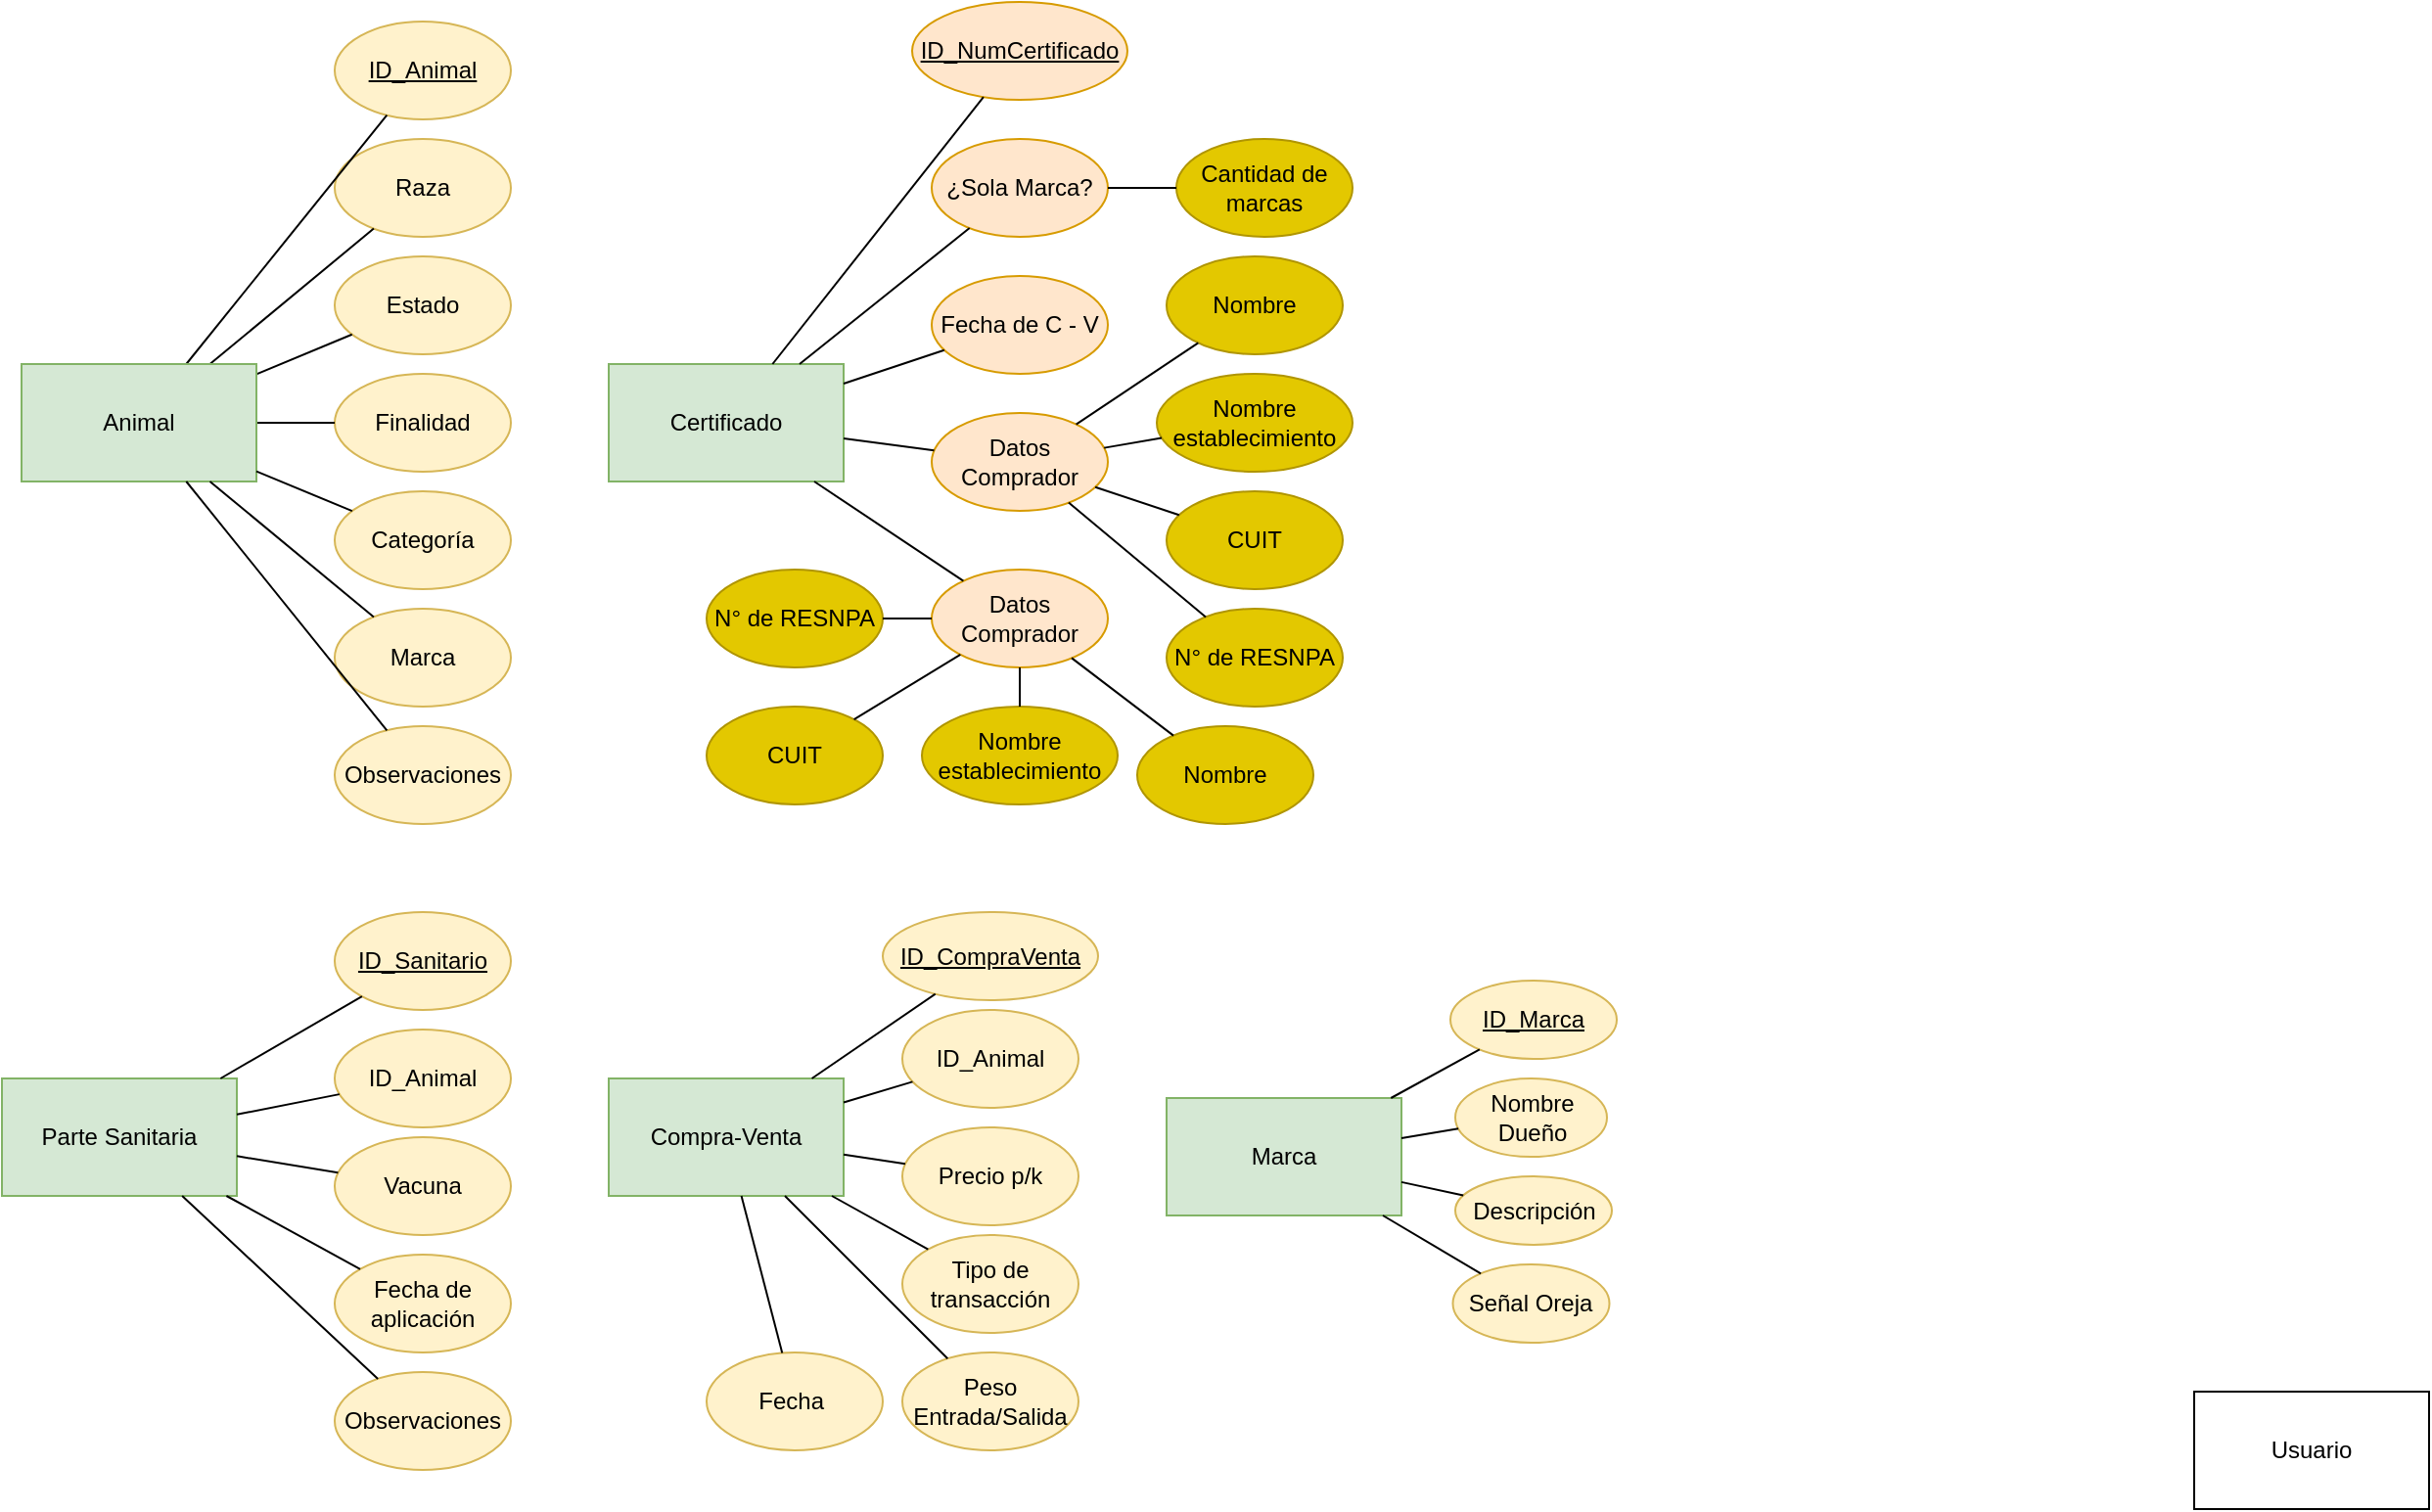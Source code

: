<mxfile version="24.7.8">
  <diagram name="Página-1" id="Rnzu8aQySrzMCnopDblt">
    <mxGraphModel dx="2514" dy="878" grid="1" gridSize="10" guides="1" tooltips="1" connect="1" arrows="1" fold="1" page="1" pageScale="1" pageWidth="827" pageHeight="1169" math="0" shadow="0">
      <root>
        <mxCell id="0" />
        <mxCell id="1" parent="0" />
        <mxCell id="jV7VLJfb-g1-34FlO3ka-1" value="Certificado" style="rounded=0;whiteSpace=wrap;html=1;fillColor=#d5e8d4;strokeColor=#82b366;" vertex="1" parent="1">
          <mxGeometry x="-260" y="275" width="120" height="60" as="geometry" />
        </mxCell>
        <mxCell id="jV7VLJfb-g1-34FlO3ka-2" value="Parte Sanitaria" style="rounded=0;whiteSpace=wrap;html=1;fillColor=#d5e8d4;strokeColor=#82b366;" vertex="1" parent="1">
          <mxGeometry x="-570" y="640" width="120" height="60" as="geometry" />
        </mxCell>
        <mxCell id="jV7VLJfb-g1-34FlO3ka-3" value="Usuario" style="rounded=0;whiteSpace=wrap;html=1;" vertex="1" parent="1">
          <mxGeometry x="550" y="800" width="120" height="60" as="geometry" />
        </mxCell>
        <mxCell id="jV7VLJfb-g1-34FlO3ka-4" value="Compra-Venta" style="rounded=0;whiteSpace=wrap;html=1;fillColor=#d5e8d4;strokeColor=#82b366;" vertex="1" parent="1">
          <mxGeometry x="-260" y="640" width="120" height="60" as="geometry" />
        </mxCell>
        <mxCell id="jV7VLJfb-g1-34FlO3ka-5" value="Marca" style="rounded=0;whiteSpace=wrap;html=1;fillColor=#d5e8d4;strokeColor=#82b366;" vertex="1" parent="1">
          <mxGeometry x="25" y="650" width="120" height="60" as="geometry" />
        </mxCell>
        <mxCell id="jV7VLJfb-g1-34FlO3ka-27" value="ID_Animal" style="ellipse;whiteSpace=wrap;html=1;fontStyle=4;fillColor=#fff2cc;strokeColor=#d6b656;" vertex="1" parent="1">
          <mxGeometry x="-400" y="100" width="90" height="50" as="geometry" />
        </mxCell>
        <mxCell id="jV7VLJfb-g1-34FlO3ka-30" value="Raza&lt;span style=&quot;color: rgba(0, 0, 0, 0); font-family: monospace; font-size: 0px; text-align: start; text-wrap: nowrap;&quot;&gt;%3CmxGraphModel%3E%3Croot%3E%3CmxCell%20id%3D%220%22%2F%3E%3CmxCell%20id%3D%221%22%20parent%3D%220%22%2F%3E%3CmxCell%20id%3D%222%22%20value%3D%22ID_Animal%22%20style%3D%22ellipse%3BwhiteSpace%3Dwrap%3Bhtml%3D1%3BfontStyle%3D4%22%20vertex%3D%221%22%20parent%3D%221%22%3E%3CmxGeometry%20x%3D%22-200%22%20y%3D%22160%22%20width%3D%2290%22%20height%3D%2250%22%20as%3D%22geometry%22%2F%3E%3C%2FmxCell%3E%3C%2Froot%3E%3C%2FmxGraphModel%3E&lt;/span&gt;" style="ellipse;whiteSpace=wrap;html=1;fontStyle=0;fillColor=#fff2cc;strokeColor=#d6b656;" vertex="1" parent="1">
          <mxGeometry x="-400" y="160" width="90" height="50" as="geometry" />
        </mxCell>
        <mxCell id="jV7VLJfb-g1-34FlO3ka-31" value="Estado" style="ellipse;whiteSpace=wrap;html=1;fontStyle=0;fillColor=#fff2cc;strokeColor=#d6b656;" vertex="1" parent="1">
          <mxGeometry x="-400" y="220" width="90" height="50" as="geometry" />
        </mxCell>
        <mxCell id="jV7VLJfb-g1-34FlO3ka-32" value="Finalidad" style="ellipse;whiteSpace=wrap;html=1;fontStyle=0;fillColor=#fff2cc;strokeColor=#d6b656;" vertex="1" parent="1">
          <mxGeometry x="-400" y="280" width="90" height="50" as="geometry" />
        </mxCell>
        <mxCell id="jV7VLJfb-g1-34FlO3ka-33" value="Categoría&lt;span style=&quot;color: rgba(0, 0, 0, 0); font-family: monospace; font-size: 0px; text-align: start; text-wrap: nowrap;&quot;&gt;%3CmxGraphModel%3E%3Croot%3E%3CmxCell%20id%3D%220%22%2F%3E%3CmxCell%20id%3D%221%22%20parent%3D%220%22%2F%3E%3CmxCell%20id%3D%222%22%20value%3D%22Finalidad%22%20style%3D%22ellipse%3BwhiteSpace%3Dwrap%3Bhtml%3D1%3BfontStyle%3D0%22%20vertex%3D%221%22%20parent%3D%221%22%3E%3CmxGeometry%20x%3D%22-440%22%20y%3D%22190%22%20width%3D%2290%22%20height%3D%2250%22%20as%3D%22geometry%22%2F%3E%3C%2FmxCell%3E%3C%2Froot%3E%3C%2FmxGraphModel%3E&lt;/span&gt;" style="ellipse;whiteSpace=wrap;html=1;fontStyle=0;fillColor=#fff2cc;strokeColor=#d6b656;" vertex="1" parent="1">
          <mxGeometry x="-400" y="340" width="90" height="50" as="geometry" />
        </mxCell>
        <mxCell id="jV7VLJfb-g1-34FlO3ka-34" value="Marca" style="ellipse;whiteSpace=wrap;html=1;fontStyle=0;fillColor=#fff2cc;strokeColor=#d6b656;" vertex="1" parent="1">
          <mxGeometry x="-400" y="400" width="90" height="50" as="geometry" />
        </mxCell>
        <mxCell id="jV7VLJfb-g1-34FlO3ka-36" value="Observaciones" style="ellipse;whiteSpace=wrap;html=1;fontStyle=0;fillColor=#fff2cc;strokeColor=#d6b656;" vertex="1" parent="1">
          <mxGeometry x="-400" y="460" width="90" height="50" as="geometry" />
        </mxCell>
        <mxCell id="jV7VLJfb-g1-34FlO3ka-38" value="" style="endArrow=none;html=1;rounded=0;" edge="1" parent="1" source="jV7VLJfb-g1-34FlO3ka-27" target="jV7VLJfb-g1-34FlO3ka-6">
          <mxGeometry width="50" height="50" relative="1" as="geometry">
            <mxPoint x="-230" y="200" as="sourcePoint" />
            <mxPoint x="-180" y="150" as="targetPoint" />
          </mxGeometry>
        </mxCell>
        <mxCell id="jV7VLJfb-g1-34FlO3ka-39" value="" style="endArrow=none;html=1;rounded=0;" edge="1" parent="1" source="jV7VLJfb-g1-34FlO3ka-30" target="jV7VLJfb-g1-34FlO3ka-6">
          <mxGeometry width="50" height="50" relative="1" as="geometry">
            <mxPoint x="-300" y="135" as="sourcePoint" />
            <mxPoint x="-210" y="240" as="targetPoint" />
          </mxGeometry>
        </mxCell>
        <mxCell id="jV7VLJfb-g1-34FlO3ka-40" value="" style="endArrow=none;html=1;rounded=0;" edge="1" parent="1" source="jV7VLJfb-g1-34FlO3ka-31" target="jV7VLJfb-g1-34FlO3ka-6">
          <mxGeometry width="50" height="50" relative="1" as="geometry">
            <mxPoint x="-290" y="145" as="sourcePoint" />
            <mxPoint x="-200" y="250" as="targetPoint" />
          </mxGeometry>
        </mxCell>
        <mxCell id="jV7VLJfb-g1-34FlO3ka-42" value="" style="endArrow=none;html=1;rounded=0;" edge="1" parent="1" source="jV7VLJfb-g1-34FlO3ka-32" target="jV7VLJfb-g1-34FlO3ka-6">
          <mxGeometry width="50" height="50" relative="1" as="geometry">
            <mxPoint x="-310" y="305" as="sourcePoint" />
            <mxPoint x="-190" y="260" as="targetPoint" />
          </mxGeometry>
        </mxCell>
        <mxCell id="jV7VLJfb-g1-34FlO3ka-6" value="Animal" style="rounded=0;whiteSpace=wrap;html=1;fillColor=#d5e8d4;strokeColor=#82b366;" vertex="1" parent="1">
          <mxGeometry x="-560" y="275" width="120" height="60" as="geometry" />
        </mxCell>
        <mxCell id="jV7VLJfb-g1-34FlO3ka-43" value="" style="endArrow=none;html=1;rounded=0;" edge="1" parent="1" source="jV7VLJfb-g1-34FlO3ka-6" target="jV7VLJfb-g1-34FlO3ka-33">
          <mxGeometry width="50" height="50" relative="1" as="geometry">
            <mxPoint x="-270" y="165" as="sourcePoint" />
            <mxPoint x="-180" y="270" as="targetPoint" />
          </mxGeometry>
        </mxCell>
        <mxCell id="jV7VLJfb-g1-34FlO3ka-44" value="" style="endArrow=none;html=1;rounded=0;" edge="1" parent="1" source="jV7VLJfb-g1-34FlO3ka-34" target="jV7VLJfb-g1-34FlO3ka-6">
          <mxGeometry width="50" height="50" relative="1" as="geometry">
            <mxPoint x="-260" y="175" as="sourcePoint" />
            <mxPoint x="-170" y="280" as="targetPoint" />
          </mxGeometry>
        </mxCell>
        <mxCell id="jV7VLJfb-g1-34FlO3ka-45" value="" style="endArrow=none;html=1;rounded=0;" edge="1" parent="1" source="jV7VLJfb-g1-34FlO3ka-36" target="jV7VLJfb-g1-34FlO3ka-6">
          <mxGeometry width="50" height="50" relative="1" as="geometry">
            <mxPoint x="-250" y="185" as="sourcePoint" />
            <mxPoint x="-160" y="290" as="targetPoint" />
          </mxGeometry>
        </mxCell>
        <mxCell id="jV7VLJfb-g1-34FlO3ka-46" value="ID_NumCertificado" style="ellipse;whiteSpace=wrap;html=1;fontStyle=4;fillColor=#ffe6cc;strokeColor=#d79b00;" vertex="1" parent="1">
          <mxGeometry x="-105" y="90" width="110" height="50" as="geometry" />
        </mxCell>
        <mxCell id="jV7VLJfb-g1-34FlO3ka-47" value="¿Sola Marca?" style="ellipse;whiteSpace=wrap;html=1;fontStyle=0;fillColor=#ffe6cc;strokeColor=#d79b00;" vertex="1" parent="1">
          <mxGeometry x="-95" y="160" width="90" height="50" as="geometry" />
        </mxCell>
        <mxCell id="jV7VLJfb-g1-34FlO3ka-48" value="Cantidad de marcas" style="ellipse;whiteSpace=wrap;html=1;fontStyle=0;fillColor=#e3c800;fontColor=#000000;strokeColor=#B09500;" vertex="1" parent="1">
          <mxGeometry x="30" y="160" width="90" height="50" as="geometry" />
        </mxCell>
        <mxCell id="jV7VLJfb-g1-34FlO3ka-49" value="Fecha de C - V" style="ellipse;whiteSpace=wrap;html=1;fontStyle=0;fillColor=#ffe6cc;strokeColor=#d79b00;" vertex="1" parent="1">
          <mxGeometry x="-95" y="230" width="90" height="50" as="geometry" />
        </mxCell>
        <mxCell id="jV7VLJfb-g1-34FlO3ka-50" value="Datos Comprador" style="ellipse;whiteSpace=wrap;html=1;fontStyle=0;fillColor=#ffe6cc;strokeColor=#d79b00;" vertex="1" parent="1">
          <mxGeometry x="-95" y="300" width="90" height="50" as="geometry" />
        </mxCell>
        <mxCell id="jV7VLJfb-g1-34FlO3ka-51" value="Nombre" style="ellipse;whiteSpace=wrap;html=1;fontStyle=0;fillColor=#e3c800;fontColor=#000000;strokeColor=#B09500;" vertex="1" parent="1">
          <mxGeometry x="25" y="220" width="90" height="50" as="geometry" />
        </mxCell>
        <mxCell id="jV7VLJfb-g1-34FlO3ka-52" value="Nombre establecimiento" style="ellipse;whiteSpace=wrap;html=1;fontStyle=0;fillColor=#e3c800;fontColor=#000000;strokeColor=#B09500;" vertex="1" parent="1">
          <mxGeometry x="20" y="280" width="100" height="50" as="geometry" />
        </mxCell>
        <mxCell id="jV7VLJfb-g1-34FlO3ka-53" value="CUIT" style="ellipse;whiteSpace=wrap;html=1;fontStyle=0;fillColor=#e3c800;fontColor=#000000;strokeColor=#B09500;" vertex="1" parent="1">
          <mxGeometry x="25" y="340" width="90" height="50" as="geometry" />
        </mxCell>
        <mxCell id="jV7VLJfb-g1-34FlO3ka-54" value="N° de RESNPA" style="ellipse;whiteSpace=wrap;html=1;fontStyle=0;fillColor=#e3c800;fontColor=#000000;strokeColor=#B09500;" vertex="1" parent="1">
          <mxGeometry x="25" y="400" width="90" height="50" as="geometry" />
        </mxCell>
        <mxCell id="jV7VLJfb-g1-34FlO3ka-55" value="Datos Comprador" style="ellipse;whiteSpace=wrap;html=1;fontStyle=0;fillColor=#ffe6cc;strokeColor=#d79b00;" vertex="1" parent="1">
          <mxGeometry x="-95" y="380" width="90" height="50" as="geometry" />
        </mxCell>
        <mxCell id="jV7VLJfb-g1-34FlO3ka-56" value="Nombre" style="ellipse;whiteSpace=wrap;html=1;fontStyle=0;fillColor=#e3c800;fontColor=#000000;strokeColor=#B09500;" vertex="1" parent="1">
          <mxGeometry x="10" y="460" width="90" height="50" as="geometry" />
        </mxCell>
        <mxCell id="jV7VLJfb-g1-34FlO3ka-57" value="Nombre establecimiento" style="ellipse;whiteSpace=wrap;html=1;fontStyle=0;fillColor=#e3c800;fontColor=#000000;strokeColor=#B09500;" vertex="1" parent="1">
          <mxGeometry x="-100" y="450" width="100" height="50" as="geometry" />
        </mxCell>
        <mxCell id="jV7VLJfb-g1-34FlO3ka-58" value="CUIT" style="ellipse;whiteSpace=wrap;html=1;fontStyle=0;fillColor=#e3c800;fontColor=#000000;strokeColor=#B09500;" vertex="1" parent="1">
          <mxGeometry x="-210" y="450" width="90" height="50" as="geometry" />
        </mxCell>
        <mxCell id="jV7VLJfb-g1-34FlO3ka-59" value="N° de RESNPA" style="ellipse;whiteSpace=wrap;html=1;fontStyle=0;fillColor=#e3c800;fontColor=#000000;strokeColor=#B09500;" vertex="1" parent="1">
          <mxGeometry x="-210" y="380" width="90" height="50" as="geometry" />
        </mxCell>
        <mxCell id="jV7VLJfb-g1-34FlO3ka-60" value="" style="endArrow=none;html=1;rounded=0;" edge="1" parent="1" source="jV7VLJfb-g1-34FlO3ka-46" target="jV7VLJfb-g1-34FlO3ka-1">
          <mxGeometry width="50" height="50" relative="1" as="geometry">
            <mxPoint x="-370" y="216" as="sourcePoint" />
            <mxPoint x="-454" y="285" as="targetPoint" />
          </mxGeometry>
        </mxCell>
        <mxCell id="jV7VLJfb-g1-34FlO3ka-61" value="" style="endArrow=none;html=1;rounded=0;" edge="1" parent="1" source="jV7VLJfb-g1-34FlO3ka-47" target="jV7VLJfb-g1-34FlO3ka-1">
          <mxGeometry width="50" height="50" relative="1" as="geometry">
            <mxPoint x="-59" y="158" as="sourcePoint" />
            <mxPoint x="-165" y="285" as="targetPoint" />
          </mxGeometry>
        </mxCell>
        <mxCell id="jV7VLJfb-g1-34FlO3ka-62" value="" style="endArrow=none;html=1;rounded=0;" edge="1" parent="1" source="jV7VLJfb-g1-34FlO3ka-49" target="jV7VLJfb-g1-34FlO3ka-1">
          <mxGeometry width="50" height="50" relative="1" as="geometry">
            <mxPoint x="-49" y="168" as="sourcePoint" />
            <mxPoint x="-155" y="295" as="targetPoint" />
          </mxGeometry>
        </mxCell>
        <mxCell id="jV7VLJfb-g1-34FlO3ka-63" value="" style="endArrow=none;html=1;rounded=0;" edge="1" parent="1" source="jV7VLJfb-g1-34FlO3ka-50" target="jV7VLJfb-g1-34FlO3ka-1">
          <mxGeometry width="50" height="50" relative="1" as="geometry">
            <mxPoint x="-39" y="178" as="sourcePoint" />
            <mxPoint x="-145" y="305" as="targetPoint" />
          </mxGeometry>
        </mxCell>
        <mxCell id="jV7VLJfb-g1-34FlO3ka-64" value="" style="endArrow=none;html=1;rounded=0;" edge="1" parent="1" source="jV7VLJfb-g1-34FlO3ka-55" target="jV7VLJfb-g1-34FlO3ka-1">
          <mxGeometry width="50" height="50" relative="1" as="geometry">
            <mxPoint x="-84" y="329" as="sourcePoint" />
            <mxPoint x="-130" y="323" as="targetPoint" />
          </mxGeometry>
        </mxCell>
        <mxCell id="jV7VLJfb-g1-34FlO3ka-65" value="" style="endArrow=none;html=1;rounded=0;" edge="1" parent="1" source="jV7VLJfb-g1-34FlO3ka-48" target="jV7VLJfb-g1-34FlO3ka-47">
          <mxGeometry width="50" height="50" relative="1" as="geometry">
            <mxPoint x="-74" y="339" as="sourcePoint" />
            <mxPoint x="-120" y="333" as="targetPoint" />
          </mxGeometry>
        </mxCell>
        <mxCell id="jV7VLJfb-g1-34FlO3ka-66" value="" style="endArrow=none;html=1;rounded=0;" edge="1" parent="1" source="jV7VLJfb-g1-34FlO3ka-51" target="jV7VLJfb-g1-34FlO3ka-50">
          <mxGeometry width="50" height="50" relative="1" as="geometry">
            <mxPoint x="-64" y="349" as="sourcePoint" />
            <mxPoint x="-110" y="343" as="targetPoint" />
          </mxGeometry>
        </mxCell>
        <mxCell id="jV7VLJfb-g1-34FlO3ka-67" value="" style="endArrow=none;html=1;rounded=0;" edge="1" parent="1" source="jV7VLJfb-g1-34FlO3ka-52" target="jV7VLJfb-g1-34FlO3ka-50">
          <mxGeometry width="50" height="50" relative="1" as="geometry">
            <mxPoint x="-59" y="319" as="sourcePoint" />
            <mxPoint x="-11.768" y="291.938" as="targetPoint" />
          </mxGeometry>
        </mxCell>
        <mxCell id="jV7VLJfb-g1-34FlO3ka-68" value="" style="endArrow=none;html=1;rounded=0;" edge="1" parent="1" source="jV7VLJfb-g1-34FlO3ka-53" target="jV7VLJfb-g1-34FlO3ka-50">
          <mxGeometry width="50" height="50" relative="1" as="geometry">
            <mxPoint x="-44" y="369" as="sourcePoint" />
            <mxPoint x="-90" y="363" as="targetPoint" />
          </mxGeometry>
        </mxCell>
        <mxCell id="jV7VLJfb-g1-34FlO3ka-69" value="" style="endArrow=none;html=1;rounded=0;" edge="1" parent="1" source="jV7VLJfb-g1-34FlO3ka-54" target="jV7VLJfb-g1-34FlO3ka-50">
          <mxGeometry width="50" height="50" relative="1" as="geometry">
            <mxPoint x="-34" y="379" as="sourcePoint" />
            <mxPoint x="-80" y="373" as="targetPoint" />
          </mxGeometry>
        </mxCell>
        <mxCell id="jV7VLJfb-g1-34FlO3ka-70" value="" style="endArrow=none;html=1;rounded=0;" edge="1" parent="1" source="jV7VLJfb-g1-34FlO3ka-56" target="jV7VLJfb-g1-34FlO3ka-55">
          <mxGeometry width="50" height="50" relative="1" as="geometry">
            <mxPoint x="-24" y="389" as="sourcePoint" />
            <mxPoint x="-70" y="383" as="targetPoint" />
          </mxGeometry>
        </mxCell>
        <mxCell id="jV7VLJfb-g1-34FlO3ka-71" value="" style="endArrow=none;html=1;rounded=0;" edge="1" parent="1" source="jV7VLJfb-g1-34FlO3ka-57" target="jV7VLJfb-g1-34FlO3ka-55">
          <mxGeometry width="50" height="50" relative="1" as="geometry">
            <mxPoint x="40" y="565" as="sourcePoint" />
            <mxPoint x="5" y="565" as="targetPoint" />
          </mxGeometry>
        </mxCell>
        <mxCell id="jV7VLJfb-g1-34FlO3ka-72" value="" style="endArrow=none;html=1;rounded=0;" edge="1" parent="1" source="jV7VLJfb-g1-34FlO3ka-58" target="jV7VLJfb-g1-34FlO3ka-55">
          <mxGeometry width="50" height="50" relative="1" as="geometry">
            <mxPoint x="50" y="575" as="sourcePoint" />
            <mxPoint x="15" y="575" as="targetPoint" />
          </mxGeometry>
        </mxCell>
        <mxCell id="jV7VLJfb-g1-34FlO3ka-73" value="" style="endArrow=none;html=1;rounded=0;" edge="1" parent="1" source="jV7VLJfb-g1-34FlO3ka-59" target="jV7VLJfb-g1-34FlO3ka-55">
          <mxGeometry width="50" height="50" relative="1" as="geometry">
            <mxPoint x="60" y="585" as="sourcePoint" />
            <mxPoint x="25" y="585" as="targetPoint" />
          </mxGeometry>
        </mxCell>
        <mxCell id="jV7VLJfb-g1-34FlO3ka-75" value="ID_Sanitario" style="ellipse;whiteSpace=wrap;html=1;fontStyle=4;fillColor=#fff2cc;strokeColor=#d6b656;" vertex="1" parent="1">
          <mxGeometry x="-400" y="555" width="90" height="50" as="geometry" />
        </mxCell>
        <mxCell id="jV7VLJfb-g1-34FlO3ka-76" value="ID_Animal" style="ellipse;whiteSpace=wrap;html=1;fontStyle=0;fillColor=#fff2cc;strokeColor=#d6b656;" vertex="1" parent="1">
          <mxGeometry x="-400" y="615" width="90" height="50" as="geometry" />
        </mxCell>
        <mxCell id="jV7VLJfb-g1-34FlO3ka-77" value="Fecha de aplicación" style="ellipse;whiteSpace=wrap;html=1;fontStyle=0;fillColor=#fff2cc;strokeColor=#d6b656;" vertex="1" parent="1">
          <mxGeometry x="-400" y="730" width="90" height="50" as="geometry" />
        </mxCell>
        <mxCell id="jV7VLJfb-g1-34FlO3ka-78" value="Observaciones" style="ellipse;whiteSpace=wrap;html=1;fontStyle=0;fillColor=#fff2cc;strokeColor=#d6b656;" vertex="1" parent="1">
          <mxGeometry x="-400" y="790" width="90" height="50" as="geometry" />
        </mxCell>
        <mxCell id="jV7VLJfb-g1-34FlO3ka-79" value="Vacuna" style="ellipse;whiteSpace=wrap;html=1;fontStyle=0;fillColor=#fff2cc;strokeColor=#d6b656;" vertex="1" parent="1">
          <mxGeometry x="-400" y="670" width="90" height="50" as="geometry" />
        </mxCell>
        <mxCell id="jV7VLJfb-g1-34FlO3ka-80" value="" style="endArrow=none;html=1;rounded=0;" edge="1" parent="1" source="jV7VLJfb-g1-34FlO3ka-75" target="jV7VLJfb-g1-34FlO3ka-2">
          <mxGeometry width="50" height="50" relative="1" as="geometry">
            <mxPoint x="-363" y="472" as="sourcePoint" />
            <mxPoint x="-466" y="345" as="targetPoint" />
          </mxGeometry>
        </mxCell>
        <mxCell id="jV7VLJfb-g1-34FlO3ka-81" value="" style="endArrow=none;html=1;rounded=0;" edge="1" parent="1" source="jV7VLJfb-g1-34FlO3ka-76" target="jV7VLJfb-g1-34FlO3ka-2">
          <mxGeometry width="50" height="50" relative="1" as="geometry">
            <mxPoint x="-376" y="608" as="sourcePoint" />
            <mxPoint x="-448" y="650" as="targetPoint" />
          </mxGeometry>
        </mxCell>
        <mxCell id="jV7VLJfb-g1-34FlO3ka-82" value="" style="endArrow=none;html=1;rounded=0;" edge="1" parent="1" source="jV7VLJfb-g1-34FlO3ka-79" target="jV7VLJfb-g1-34FlO3ka-2">
          <mxGeometry width="50" height="50" relative="1" as="geometry">
            <mxPoint x="-366" y="618" as="sourcePoint" />
            <mxPoint x="-438" y="660" as="targetPoint" />
          </mxGeometry>
        </mxCell>
        <mxCell id="jV7VLJfb-g1-34FlO3ka-83" value="" style="endArrow=none;html=1;rounded=0;" edge="1" parent="1" source="jV7VLJfb-g1-34FlO3ka-77" target="jV7VLJfb-g1-34FlO3ka-2">
          <mxGeometry width="50" height="50" relative="1" as="geometry">
            <mxPoint x="-356" y="628" as="sourcePoint" />
            <mxPoint x="-428" y="670" as="targetPoint" />
          </mxGeometry>
        </mxCell>
        <mxCell id="jV7VLJfb-g1-34FlO3ka-84" value="" style="endArrow=none;html=1;rounded=0;" edge="1" parent="1" source="jV7VLJfb-g1-34FlO3ka-78" target="jV7VLJfb-g1-34FlO3ka-2">
          <mxGeometry width="50" height="50" relative="1" as="geometry">
            <mxPoint x="-346" y="638" as="sourcePoint" />
            <mxPoint x="-418" y="680" as="targetPoint" />
          </mxGeometry>
        </mxCell>
        <mxCell id="jV7VLJfb-g1-34FlO3ka-85" value="ID_CompraVenta" style="ellipse;whiteSpace=wrap;html=1;fontStyle=4;fillColor=#fff2cc;strokeColor=#d6b656;" vertex="1" parent="1">
          <mxGeometry x="-120" y="555" width="110" height="45" as="geometry" />
        </mxCell>
        <mxCell id="jV7VLJfb-g1-34FlO3ka-86" value="ID_Animal" style="ellipse;whiteSpace=wrap;html=1;fontStyle=0;fillColor=#fff2cc;strokeColor=#d6b656;" vertex="1" parent="1">
          <mxGeometry x="-110" y="605" width="90" height="50" as="geometry" />
        </mxCell>
        <mxCell id="jV7VLJfb-g1-34FlO3ka-87" value="Fecha&amp;nbsp;" style="ellipse;whiteSpace=wrap;html=1;fontStyle=0;fillColor=#fff2cc;strokeColor=#d6b656;" vertex="1" parent="1">
          <mxGeometry x="-210" y="780" width="90" height="50" as="geometry" />
        </mxCell>
        <mxCell id="jV7VLJfb-g1-34FlO3ka-88" value="Tipo de transacción" style="ellipse;whiteSpace=wrap;html=1;fontStyle=0;fillColor=#fff2cc;strokeColor=#d6b656;" vertex="1" parent="1">
          <mxGeometry x="-110" y="720" width="90" height="50" as="geometry" />
        </mxCell>
        <mxCell id="jV7VLJfb-g1-34FlO3ka-89" value="Peso Entrada/Salida" style="ellipse;whiteSpace=wrap;html=1;fontStyle=0;fillColor=#fff2cc;strokeColor=#d6b656;" vertex="1" parent="1">
          <mxGeometry x="-110" y="780" width="90" height="50" as="geometry" />
        </mxCell>
        <mxCell id="jV7VLJfb-g1-34FlO3ka-90" value="Precio p/k" style="ellipse;whiteSpace=wrap;html=1;fontStyle=0;fillColor=#fff2cc;strokeColor=#d6b656;" vertex="1" parent="1">
          <mxGeometry x="-110" y="665" width="90" height="50" as="geometry" />
        </mxCell>
        <mxCell id="jV7VLJfb-g1-34FlO3ka-91" value="" style="endArrow=none;html=1;rounded=0;" edge="1" parent="1" source="jV7VLJfb-g1-34FlO3ka-85" target="jV7VLJfb-g1-34FlO3ka-4">
          <mxGeometry width="50" height="50" relative="1" as="geometry">
            <mxPoint x="-376" y="608" as="sourcePoint" />
            <mxPoint x="-448" y="650" as="targetPoint" />
          </mxGeometry>
        </mxCell>
        <mxCell id="jV7VLJfb-g1-34FlO3ka-92" value="" style="endArrow=none;html=1;rounded=0;" edge="1" parent="1" source="jV7VLJfb-g1-34FlO3ka-86" target="jV7VLJfb-g1-34FlO3ka-4">
          <mxGeometry width="50" height="50" relative="1" as="geometry">
            <mxPoint x="-83" y="607" as="sourcePoint" />
            <mxPoint x="-146" y="650" as="targetPoint" />
          </mxGeometry>
        </mxCell>
        <mxCell id="jV7VLJfb-g1-34FlO3ka-93" value="" style="endArrow=none;html=1;rounded=0;" edge="1" parent="1" source="jV7VLJfb-g1-34FlO3ka-90" target="jV7VLJfb-g1-34FlO3ka-4">
          <mxGeometry width="50" height="50" relative="1" as="geometry">
            <mxPoint x="-73" y="617" as="sourcePoint" />
            <mxPoint x="-136" y="660" as="targetPoint" />
          </mxGeometry>
        </mxCell>
        <mxCell id="jV7VLJfb-g1-34FlO3ka-94" value="" style="endArrow=none;html=1;rounded=0;" edge="1" parent="1" source="jV7VLJfb-g1-34FlO3ka-88" target="jV7VLJfb-g1-34FlO3ka-4">
          <mxGeometry width="50" height="50" relative="1" as="geometry">
            <mxPoint x="-63" y="627" as="sourcePoint" />
            <mxPoint x="-126" y="670" as="targetPoint" />
          </mxGeometry>
        </mxCell>
        <mxCell id="jV7VLJfb-g1-34FlO3ka-95" value="" style="endArrow=none;html=1;rounded=0;" edge="1" parent="1" source="jV7VLJfb-g1-34FlO3ka-89" target="jV7VLJfb-g1-34FlO3ka-4">
          <mxGeometry width="50" height="50" relative="1" as="geometry">
            <mxPoint x="-53" y="637" as="sourcePoint" />
            <mxPoint x="-116" y="680" as="targetPoint" />
          </mxGeometry>
        </mxCell>
        <mxCell id="jV7VLJfb-g1-34FlO3ka-96" value="" style="endArrow=none;html=1;rounded=0;" edge="1" parent="1" source="jV7VLJfb-g1-34FlO3ka-87" target="jV7VLJfb-g1-34FlO3ka-4">
          <mxGeometry width="50" height="50" relative="1" as="geometry">
            <mxPoint x="-43" y="647" as="sourcePoint" />
            <mxPoint x="-106" y="690" as="targetPoint" />
          </mxGeometry>
        </mxCell>
        <mxCell id="jV7VLJfb-g1-34FlO3ka-97" value="ID_Marca" style="ellipse;whiteSpace=wrap;html=1;fontStyle=4;fillColor=#fff2cc;strokeColor=#d6b656;" vertex="1" parent="1">
          <mxGeometry x="170" y="590" width="85" height="40" as="geometry" />
        </mxCell>
        <mxCell id="jV7VLJfb-g1-34FlO3ka-98" value="Nombre Dueño" style="ellipse;whiteSpace=wrap;html=1;fontStyle=0;fillColor=#fff2cc;strokeColor=#d6b656;" vertex="1" parent="1">
          <mxGeometry x="172.5" y="640" width="77.5" height="40" as="geometry" />
        </mxCell>
        <mxCell id="jV7VLJfb-g1-34FlO3ka-99" value="Descripción" style="ellipse;whiteSpace=wrap;html=1;fontStyle=0;fillColor=#fff2cc;strokeColor=#d6b656;" vertex="1" parent="1">
          <mxGeometry x="172.5" y="690" width="80" height="35" as="geometry" />
        </mxCell>
        <mxCell id="jV7VLJfb-g1-34FlO3ka-100" value="Señal Oreja" style="ellipse;whiteSpace=wrap;html=1;fontStyle=0;fillColor=#fff2cc;strokeColor=#d6b656;" vertex="1" parent="1">
          <mxGeometry x="171.25" y="735" width="80" height="40" as="geometry" />
        </mxCell>
        <mxCell id="jV7VLJfb-g1-34FlO3ka-101" value="" style="endArrow=none;html=1;rounded=0;" edge="1" parent="1" source="jV7VLJfb-g1-34FlO3ka-97" target="jV7VLJfb-g1-34FlO3ka-5">
          <mxGeometry width="50" height="50" relative="1" as="geometry">
            <mxPoint x="-83" y="607" as="sourcePoint" />
            <mxPoint x="-146" y="650" as="targetPoint" />
          </mxGeometry>
        </mxCell>
        <mxCell id="jV7VLJfb-g1-34FlO3ka-102" value="" style="endArrow=none;html=1;rounded=0;" edge="1" parent="1" source="jV7VLJfb-g1-34FlO3ka-98" target="jV7VLJfb-g1-34FlO3ka-5">
          <mxGeometry width="50" height="50" relative="1" as="geometry">
            <mxPoint x="-73" y="617" as="sourcePoint" />
            <mxPoint x="-136" y="660" as="targetPoint" />
          </mxGeometry>
        </mxCell>
        <mxCell id="jV7VLJfb-g1-34FlO3ka-103" value="" style="endArrow=none;html=1;rounded=0;" edge="1" parent="1" source="jV7VLJfb-g1-34FlO3ka-99" target="jV7VLJfb-g1-34FlO3ka-5">
          <mxGeometry width="50" height="50" relative="1" as="geometry">
            <mxPoint x="181" y="652" as="sourcePoint" />
            <mxPoint x="155" y="663" as="targetPoint" />
          </mxGeometry>
        </mxCell>
        <mxCell id="jV7VLJfb-g1-34FlO3ka-104" value="" style="endArrow=none;html=1;rounded=0;" edge="1" parent="1" source="jV7VLJfb-g1-34FlO3ka-100" target="jV7VLJfb-g1-34FlO3ka-5">
          <mxGeometry width="50" height="50" relative="1" as="geometry">
            <mxPoint x="191" y="662" as="sourcePoint" />
            <mxPoint x="165" y="673" as="targetPoint" />
          </mxGeometry>
        </mxCell>
      </root>
    </mxGraphModel>
  </diagram>
</mxfile>
